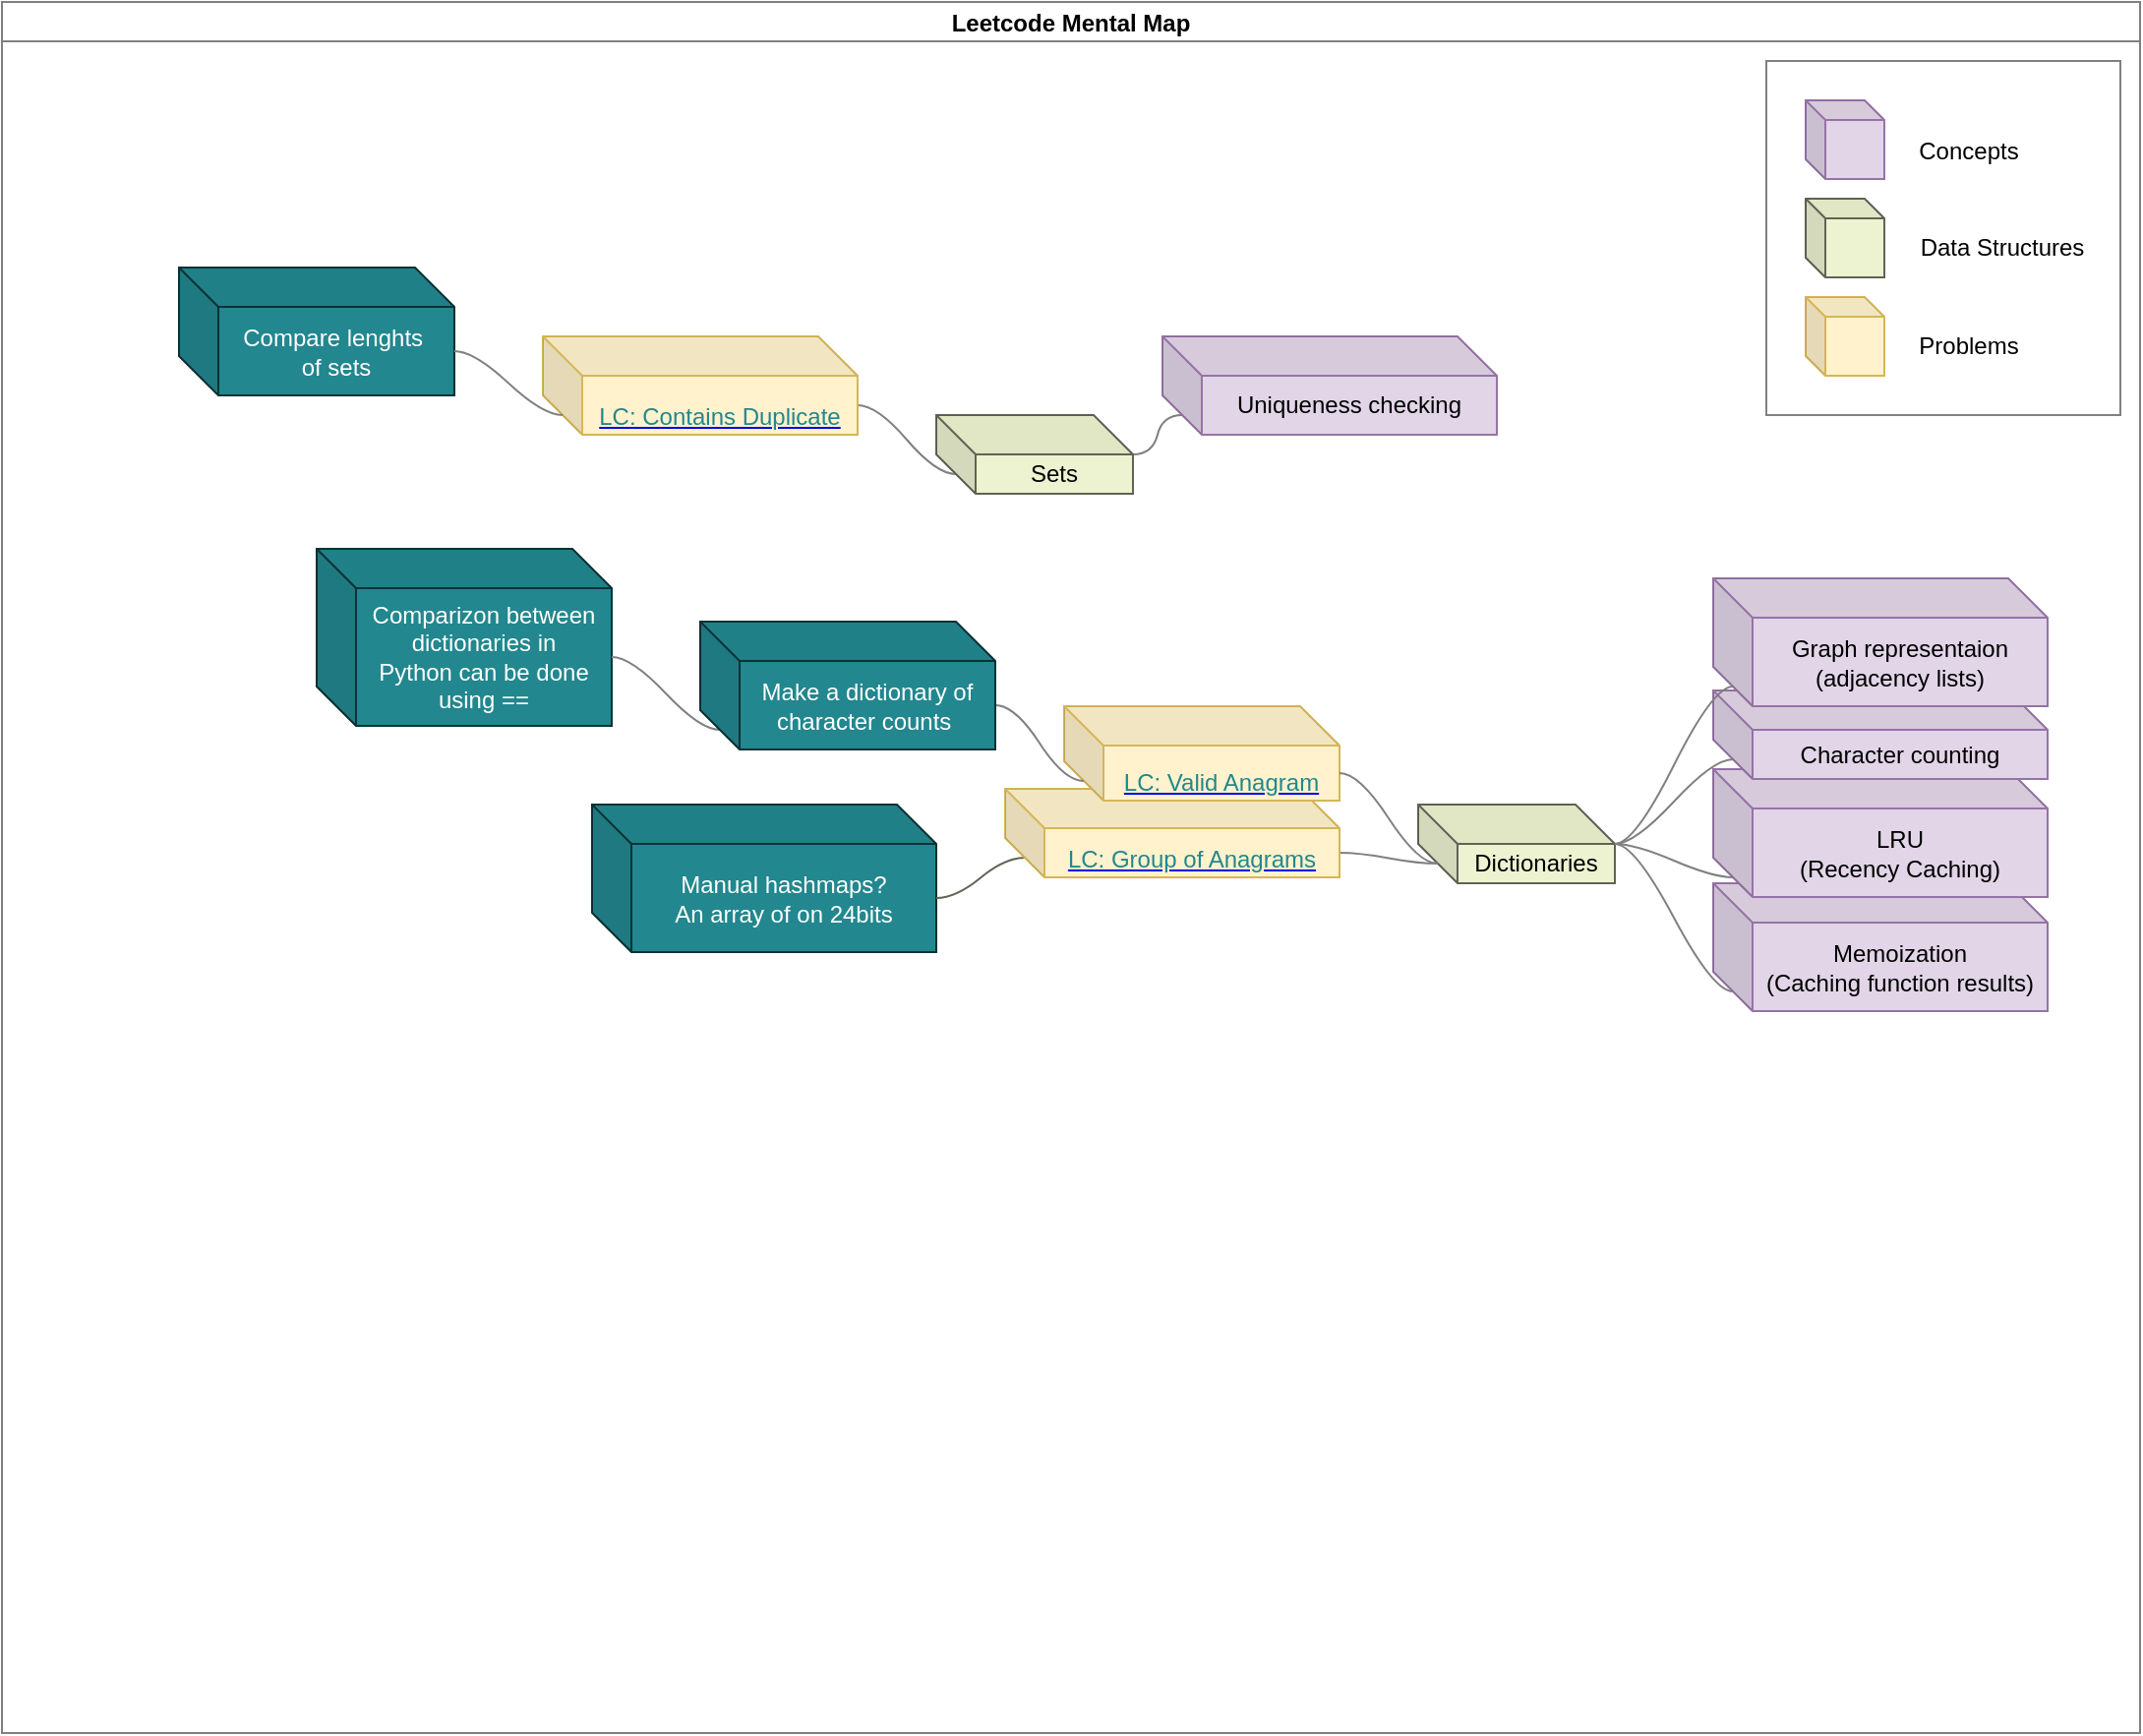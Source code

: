 <mxfile>
    <diagram id="Um5UQkkA05jx3OKsi89t" name="Page-1">
        <mxGraphModel dx="1561" dy="607" grid="1" gridSize="10" guides="1" tooltips="1" connect="1" arrows="1" fold="1" page="1" pageScale="1" pageWidth="850" pageHeight="1100" math="0" shadow="0">
            <root>
                <mxCell id="0"/>
                <mxCell id="1" parent="0"/>
                <mxCell id="92" value="Leetcode Mental Map" style="swimlane;startSize=20;horizontal=1;containerType=tree;strokeColor=#808080;fillColor=none;" vertex="1" parent="1">
                    <mxGeometry x="473" y="120" width="1087" height="880" as="geometry">
                        <mxRectangle x="840" y="40" width="90" height="30" as="alternateBounds"/>
                    </mxGeometry>
                </mxCell>
                <mxCell id="167" style="edgeStyle=entityRelationEdgeStyle;html=1;startArrow=none;endArrow=none;segment=10;curved=1;sourcePerimeterSpacing=0;targetPerimeterSpacing=0;exitX=1;exitY=0.5;exitDx=0;exitDy=0;entryX=0;entryY=0;entryDx=10;entryDy=55;strokeColor=#808080;entryPerimeter=0;" edge="1" parent="92" source="97" target="166">
                    <mxGeometry relative="1" as="geometry"/>
                </mxCell>
                <mxCell id="170" style="edgeStyle=entityRelationEdgeStyle;html=1;startArrow=none;endArrow=none;segment=10;curved=1;sourcePerimeterSpacing=0;targetPerimeterSpacing=0;exitX=0;exitY=0;exitDx=10;exitDy=30;entryX=0;entryY=0;entryDx=170;entryDy=32.5;strokeColor=#808080;exitPerimeter=0;entryPerimeter=0;" edge="1" parent="92" source="97" target="107">
                    <mxGeometry relative="1" as="geometry"/>
                </mxCell>
                <mxCell id="97" value="Dictionaries" style="whiteSpace=wrap;html=1;align=center;treeFolding=1;treeMoving=1;newEdgeStyle={&quot;edgeStyle&quot;:&quot;entityRelationEdgeStyle&quot;,&quot;startArrow&quot;:&quot;none&quot;,&quot;endArrow&quot;:&quot;none&quot;,&quot;segment&quot;:10,&quot;curved&quot;:1,&quot;sourcePerimeterSpacing&quot;:0,&quot;targetPerimeterSpacing&quot;:0};fillColor=#EDF2D0;strokeColor=#616355;shape=cube;boundedLbl=1;backgroundOutline=1;darkOpacity=0.05;darkOpacity2=0.1;" vertex="1" parent="92">
                    <mxGeometry x="720" y="408" width="100" height="40" as="geometry"/>
                </mxCell>
                <mxCell id="157" style="edgeStyle=entityRelationEdgeStyle;html=1;startArrow=none;endArrow=none;segment=10;curved=1;sourcePerimeterSpacing=0;targetPerimeterSpacing=0;exitX=0;exitY=0;exitDx=10;exitDy=30;entryX=0;entryY=0;entryDx=160;entryDy=35;strokeColor=#808080;exitPerimeter=0;entryPerimeter=0;" edge="1" parent="92" source="73" target="156">
                    <mxGeometry relative="1" as="geometry"/>
                </mxCell>
                <mxCell id="169" style="edgeStyle=entityRelationEdgeStyle;html=1;startArrow=none;endArrow=none;segment=10;curved=1;sourcePerimeterSpacing=0;targetPerimeterSpacing=0;exitX=1;exitY=0.5;exitDx=0;exitDy=0;entryX=0;entryY=0;entryDx=10;entryDy=40;strokeColor=#808080;entryPerimeter=0;" edge="1" parent="92" source="73" target="168">
                    <mxGeometry relative="1" as="geometry"/>
                </mxCell>
                <mxCell id="73" value="Sets" style="whiteSpace=wrap;html=1;align=center;treeFolding=1;treeMoving=1;newEdgeStyle={&quot;edgeStyle&quot;:&quot;entityRelationEdgeStyle&quot;,&quot;startArrow&quot;:&quot;none&quot;,&quot;endArrow&quot;:&quot;none&quot;,&quot;segment&quot;:10,&quot;curved&quot;:1,&quot;sourcePerimeterSpacing&quot;:0,&quot;targetPerimeterSpacing&quot;:0};fillColor=#EDF2D0;strokeColor=#616355;shape=cube;boundedLbl=1;backgroundOutline=1;darkOpacity=0.05;darkOpacity2=0.1;" vertex="1" parent="92">
                    <mxGeometry x="475" y="210" width="100" height="40" as="geometry"/>
                </mxCell>
                <mxCell id="118" value="&lt;font style=&quot;color: rgb(255, 255, 255);&quot;&gt;Manual hashmaps? &lt;br&gt;An array of on 24bits&lt;/font&gt;" style="whiteSpace=wrap;html=1;align=center;treeFolding=1;treeMoving=1;newEdgeStyle={&quot;edgeStyle&quot;:&quot;entityRelationEdgeStyle&quot;,&quot;startArrow&quot;:&quot;none&quot;,&quot;endArrow&quot;:&quot;none&quot;,&quot;segment&quot;:10,&quot;curved&quot;:1,&quot;sourcePerimeterSpacing&quot;:0,&quot;targetPerimeterSpacing&quot;:0};fillColor=#22878E;strokeColor=#0B3236;shape=cube;fixedSize=1;boundedLbl=1;backgroundOutline=1;darkOpacity=0.05;darkOpacity2=0.1;" vertex="1" parent="92">
                    <mxGeometry x="300" y="408" width="175" height="75" as="geometry"/>
                </mxCell>
                <mxCell id="171" style="edgeStyle=entityRelationEdgeStyle;html=1;startArrow=none;endArrow=none;segment=10;curved=1;sourcePerimeterSpacing=0;targetPerimeterSpacing=0;exitX=0;exitY=0;exitDx=10;exitDy=35;entryX=0;entryY=0;entryDx=175;entryDy=47.5;strokeColor=#616355;exitPerimeter=0;entryPerimeter=0;" edge="1" parent="92" source="107" target="118">
                    <mxGeometry relative="1" as="geometry"/>
                </mxCell>
                <mxCell id="107" value="&lt;a href=&quot;https://leetcode.com/problems/group-anagrams/description/&quot;&gt;&lt;font style=&quot;color: rgb(34, 135, 142);&quot;&gt;LC: Group of Anagrams&lt;/font&gt;&lt;/a&gt;" style="whiteSpace=wrap;html=1;shape=cube;top=0;left=0;bottom=1;right=0;fillColor=#fff2cc;align=center;verticalAlign=bottom;routingCenterY=0.5;snapToPoint=1;autosize=1;treeFolding=1;treeMoving=1;newEdgeStyle={&quot;edgeStyle&quot;:&quot;entityRelationEdgeStyle&quot;,&quot;startArrow&quot;:&quot;none&quot;,&quot;endArrow&quot;:&quot;none&quot;,&quot;segment&quot;:10,&quot;curved&quot;:1,&quot;sourcePerimeterSpacing&quot;:0,&quot;targetPerimeterSpacing&quot;:0};strokeColor=#d6b656;boundedLbl=1;backgroundOutline=1;darkOpacity=0.05;darkOpacity2=0.1;" vertex="1" parent="92">
                    <mxGeometry x="510" y="400" width="170" height="45" as="geometry"/>
                </mxCell>
                <mxCell id="156" value="&lt;a href=&quot;https://leetcode.com/problems/contains-duplicate/description/&quot;&gt;&lt;font style=&quot;color: rgb(34, 135, 142);&quot;&gt;LC: Contains Duplicate&lt;/font&gt;&lt;/a&gt;" style="whiteSpace=wrap;html=1;shape=cube;top=0;left=0;bottom=1;right=0;fillColor=#fff2cc;align=center;verticalAlign=bottom;routingCenterY=0.5;snapToPoint=1;autosize=1;treeFolding=1;treeMoving=1;newEdgeStyle={&quot;edgeStyle&quot;:&quot;entityRelationEdgeStyle&quot;,&quot;startArrow&quot;:&quot;none&quot;,&quot;endArrow&quot;:&quot;none&quot;,&quot;segment&quot;:10,&quot;curved&quot;:1,&quot;sourcePerimeterSpacing&quot;:0,&quot;targetPerimeterSpacing&quot;:0};strokeColor=#d6b656;boundedLbl=1;backgroundOutline=1;darkOpacity=0.05;darkOpacity2=0.1;" vertex="1" parent="92">
                    <mxGeometry x="275" y="170" width="160" height="50" as="geometry"/>
                </mxCell>
                <mxCell id="76" value="&lt;font style=&quot;color: rgb(255, 255, 255);&quot;&gt;Compare lenghts&amp;nbsp;&lt;/font&gt;&lt;div&gt;&lt;font style=&quot;color: rgb(255, 255, 255);&quot;&gt;of sets&lt;/font&gt;&lt;/div&gt;" style="whiteSpace=wrap;html=1;rounded=1;arcSize=50;align=center;verticalAlign=middle;strokeWidth=1;autosize=1;spacing=4;treeFolding=1;treeMoving=1;newEdgeStyle={&quot;edgeStyle&quot;:&quot;entityRelationEdgeStyle&quot;,&quot;startArrow&quot;:&quot;none&quot;,&quot;endArrow&quot;:&quot;none&quot;,&quot;segment&quot;:10,&quot;curved&quot;:1,&quot;sourcePerimeterSpacing&quot;:0,&quot;targetPerimeterSpacing&quot;:0};fillColor=#22878E;strokeColor=#0B3236;shape=cube;fixedSize=1;boundedLbl=1;backgroundOutline=1;darkOpacity=0.05;darkOpacity2=0.1;" vertex="1" collapsed="1" parent="92">
                    <mxGeometry x="90" y="135" width="140" height="65" as="geometry"/>
                </mxCell>
                <mxCell id="71" value="" style="edgeStyle=entityRelationEdgeStyle;startArrow=none;endArrow=none;segment=10;curved=1;sourcePerimeterSpacing=0;targetPerimeterSpacing=0;exitX=0;exitY=0;exitDx=10;exitDy=40;entryX=0;entryY=0;entryDx=140;entryDy=42.5;entryPerimeter=0;strokeColor=#808080;exitPerimeter=0;" edge="1" parent="92" source="156" target="76">
                    <mxGeometry relative="1" as="geometry">
                        <Array as="points">
                            <mxPoint x="300" y="220"/>
                        </Array>
                    </mxGeometry>
                </mxCell>
                <mxCell id="140" value="&lt;font style=&quot;color: rgb(255, 255, 255);&quot;&gt;Comparizon between &lt;br&gt;dictionaries in &lt;br&gt;Python can be done &lt;br&gt;using ==&lt;/font&gt;" style="whiteSpace=wrap;html=1;shape=cube;top=0;left=0;bottom=1;right=0;fillColor=#22878E;align=center;verticalAlign=middle;routingCenterY=0.5;snapToPoint=1;autosize=1;treeFolding=1;treeMoving=1;newEdgeStyle={&quot;edgeStyle&quot;:&quot;entityRelationEdgeStyle&quot;,&quot;startArrow&quot;:&quot;none&quot;,&quot;endArrow&quot;:&quot;none&quot;,&quot;segment&quot;:10,&quot;curved&quot;:1,&quot;sourcePerimeterSpacing&quot;:0,&quot;targetPerimeterSpacing&quot;:0};strokeColor=#0B3236;rounded=1;backgroundOutline=1;darkOpacity=0.05;fixedSize=1;boundedLbl=1;darkOpacity2=0.1;" vertex="1" parent="92">
                    <mxGeometry x="160" y="278" width="150" height="90" as="geometry"/>
                </mxCell>
                <mxCell id="101" value="&lt;a href=&quot;https://leetcode.com/problems/valid-anagram/description/&quot;&gt;&lt;font style=&quot;color: rgb(34, 135, 142);&quot;&gt;LC: Valid Anagram&lt;/font&gt;&lt;/a&gt;" style="whiteSpace=wrap;html=1;shape=cube;top=0;left=0;bottom=1;right=0;fillColor=#fff2cc;align=center;verticalAlign=bottom;routingCenterY=0.5;snapToPoint=1;autosize=1;treeFolding=1;treeMoving=1;newEdgeStyle={&quot;edgeStyle&quot;:&quot;entityRelationEdgeStyle&quot;,&quot;startArrow&quot;:&quot;none&quot;,&quot;endArrow&quot;:&quot;none&quot;,&quot;segment&quot;:10,&quot;curved&quot;:1,&quot;sourcePerimeterSpacing&quot;:0,&quot;targetPerimeterSpacing&quot;:0};strokeColor=#d6b656;boundedLbl=1;backgroundOutline=1;darkOpacity=0.05;darkOpacity2=0.1;" vertex="1" parent="92">
                    <mxGeometry x="540" y="358" width="140" height="48" as="geometry"/>
                </mxCell>
                <mxCell id="96" value="" style="edgeStyle=entityRelationEdgeStyle;startArrow=none;endArrow=none;segment=10;curved=1;sourcePerimeterSpacing=0;targetPerimeterSpacing=0;strokeColor=#808080;entryX=0;entryY=0;entryDx=140;entryDy=34;entryPerimeter=0;exitX=0;exitY=0;exitDx=10;exitDy=30;exitPerimeter=0;" edge="1" parent="92" source="97" target="101">
                    <mxGeometry relative="1" as="geometry"/>
                </mxCell>
                <mxCell id="161" style="edgeStyle=entityRelationEdgeStyle;html=1;startArrow=none;endArrow=none;segment=10;curved=1;sourcePerimeterSpacing=0;targetPerimeterSpacing=0;exitX=1;exitY=0.5;exitDx=0;exitDy=0;entryX=0;entryY=0;entryDx=10;entryDy=35;strokeColor=#808080;entryPerimeter=0;" edge="1" parent="92" source="97" target="160">
                    <mxGeometry relative="1" as="geometry">
                        <Array as="points">
                            <mxPoint x="880" y="430"/>
                        </Array>
                    </mxGeometry>
                </mxCell>
                <mxCell id="163" style="edgeStyle=entityRelationEdgeStyle;html=1;startArrow=none;endArrow=none;segment=10;curved=1;sourcePerimeterSpacing=0;targetPerimeterSpacing=0;exitX=1;exitY=0.5;exitDx=0;exitDy=0;entryX=0;entryY=0;entryDx=10;entryDy=55;strokeColor=#808080;entryPerimeter=0;" edge="1" parent="92" source="97" target="162">
                    <mxGeometry relative="1" as="geometry">
                        <Array as="points">
                            <mxPoint x="870" y="468"/>
                        </Array>
                    </mxGeometry>
                </mxCell>
                <mxCell id="166" value="Memoization &lt;br&gt;(Caching function results)" style="shape=cube;whiteSpace=wrap;html=1;fillColor=#e1d5e7;strokeColor=#9673a6;fixedSize=1;boundedLbl=1;backgroundOutline=1;darkOpacity=0.05;darkOpacity2=0.1;treeFolding=1;" vertex="1" parent="92">
                    <mxGeometry x="870" y="448" width="170" height="65" as="geometry"/>
                </mxCell>
                <mxCell id="139" value="" style="edgeStyle=entityRelationEdgeStyle;html=1;startArrow=none;endArrow=none;segment=10;curved=1;sourcePerimeterSpacing=0;targetPerimeterSpacing=0;entryX=0;entryY=0;entryDx=150;entryDy=42.5;entryPerimeter=0;exitX=0;exitY=0;exitDx=10;exitDy=38;strokeColor=#808080;exitPerimeter=0;" edge="1" parent="92" source="101" target="138">
                    <mxGeometry relative="1" as="geometry"/>
                </mxCell>
                <mxCell id="141" value="" style="edgeStyle=entityRelationEdgeStyle;html=1;startArrow=none;endArrow=none;segment=10;curved=1;sourcePerimeterSpacing=0;targetPerimeterSpacing=0;entryX=0;entryY=0;entryDx=150;entryDy=55;exitX=0;exitY=0;exitDx=10;exitDy=55;exitPerimeter=0;strokeColor=#808080;entryPerimeter=0;" edge="1" parent="92" source="138" target="140">
                    <mxGeometry relative="1" as="geometry"/>
                </mxCell>
                <mxCell id="138" value="&lt;font style=&quot;color: rgb(255, 255, 255);&quot;&gt;Make a dictionary of &lt;br&gt;character counts&amp;nbsp;&lt;/font&gt;" style="whiteSpace=wrap;html=1;shape=cube;top=0;left=0;bottom=1;right=0;fillColor=#22878E;align=center;verticalAlign=middle;routingCenterY=0.5;snapToPoint=1;autosize=1;treeFolding=1;treeMoving=1;newEdgeStyle={&quot;edgeStyle&quot;:&quot;entityRelationEdgeStyle&quot;,&quot;startArrow&quot;:&quot;none&quot;,&quot;endArrow&quot;:&quot;none&quot;,&quot;segment&quot;:10,&quot;curved&quot;:1,&quot;sourcePerimeterSpacing&quot;:0,&quot;targetPerimeterSpacing&quot;:0};strokeColor=#0B3236;rounded=1;backgroundOutline=1;darkOpacity=0.05;fixedSize=1;boundedLbl=1;darkOpacity2=0.1;" vertex="1" parent="92">
                    <mxGeometry x="355" y="315" width="150" height="65" as="geometry"/>
                </mxCell>
                <mxCell id="168" value="Uniqueness checking" style="shape=cube;whiteSpace=wrap;html=1;fillColor=#e1d5e7;strokeColor=#9673a6;fixedSize=1;boundedLbl=1;backgroundOutline=1;darkOpacity=0.05;darkOpacity2=0.1;treeFolding=1;" vertex="1" parent="92">
                    <mxGeometry x="590" y="170" width="170" height="50" as="geometry"/>
                </mxCell>
                <mxCell id="162" value="LRU &lt;br&gt;(Recency Caching)" style="shape=cube;whiteSpace=wrap;html=1;fillColor=#e1d5e7;strokeColor=#9673a6;fixedSize=1;boundedLbl=1;backgroundOutline=1;darkOpacity=0.05;darkOpacity2=0.1;treeFolding=1;" vertex="1" parent="92">
                    <mxGeometry x="870" y="390" width="170" height="65" as="geometry"/>
                </mxCell>
                <object label="Character counting" tags="CharacterCountingTopic" id="160">
                    <mxCell style="shape=cube;whiteSpace=wrap;html=1;fillColor=#e1d5e7;strokeColor=#9673a6;fixedSize=1;boundedLbl=1;backgroundOutline=1;darkOpacity=0.05;darkOpacity2=0.1;treeFolding=1;" vertex="1" parent="92">
                        <mxGeometry x="870" y="350" width="170" height="45" as="geometry"/>
                    </mxCell>
                </object>
                <mxCell id="164" value="Graph representaion&lt;br&gt;(adjacency lists)" style="shape=cube;whiteSpace=wrap;html=1;fillColor=#e1d5e7;strokeColor=#9673a6;fixedSize=1;boundedLbl=1;backgroundOutline=1;darkOpacity=0.05;darkOpacity2=0.1;treeFolding=1;" vertex="1" parent="92">
                    <mxGeometry x="870" y="293" width="170" height="65" as="geometry"/>
                </mxCell>
                <mxCell id="175" value="" style="shape=cube;whiteSpace=wrap;html=1;fillColor=#e1d5e7;strokeColor=#9673a6;fixedSize=1;boundedLbl=1;backgroundOutline=1;darkOpacity=0.05;darkOpacity2=0.1;size=10;treeFolding=1;" vertex="1" parent="92">
                    <mxGeometry x="917" y="50" width="40" height="40" as="geometry"/>
                </mxCell>
                <mxCell id="165" style="edgeStyle=entityRelationEdgeStyle;html=1;startArrow=none;endArrow=none;segment=10;curved=1;sourcePerimeterSpacing=0;targetPerimeterSpacing=0;exitX=1;exitY=0.5;exitDx=0;exitDy=0;entryX=0;entryY=0;entryDx=10;entryDy=55;strokeColor=#808080;entryPerimeter=0;" edge="1" parent="92" source="97" target="164">
                    <mxGeometry relative="1" as="geometry"/>
                </mxCell>
                <mxCell id="178" value="" style="whiteSpace=wrap;html=1;align=center;treeFolding=1;treeMoving=1;newEdgeStyle={&quot;edgeStyle&quot;:&quot;entityRelationEdgeStyle&quot;,&quot;startArrow&quot;:&quot;none&quot;,&quot;endArrow&quot;:&quot;none&quot;,&quot;segment&quot;:10,&quot;curved&quot;:1,&quot;sourcePerimeterSpacing&quot;:0,&quot;targetPerimeterSpacing&quot;:0};fillColor=#EDF2D0;strokeColor=#616355;shape=cube;boundedLbl=1;backgroundOutline=1;darkOpacity=0.05;darkOpacity2=0.1;size=10;" vertex="1" parent="92">
                    <mxGeometry x="917" y="100" width="40" height="40" as="geometry"/>
                </mxCell>
                <mxCell id="179" value="" style="whiteSpace=wrap;html=1;shape=cube;top=0;left=0;bottom=1;right=0;fillColor=#fff2cc;align=center;verticalAlign=bottom;routingCenterY=0.5;snapToPoint=1;autosize=1;treeFolding=1;treeMoving=1;newEdgeStyle={&quot;edgeStyle&quot;:&quot;entityRelationEdgeStyle&quot;,&quot;startArrow&quot;:&quot;none&quot;,&quot;endArrow&quot;:&quot;none&quot;,&quot;segment&quot;:10,&quot;curved&quot;:1,&quot;sourcePerimeterSpacing&quot;:0,&quot;targetPerimeterSpacing&quot;:0};strokeColor=#d6b656;boundedLbl=1;backgroundOutline=1;darkOpacity=0.05;darkOpacity2=0.1;size=10;" vertex="1" parent="92">
                    <mxGeometry x="917" y="150" width="40" height="40" as="geometry"/>
                </mxCell>
                <mxCell id="180" value="Concepts" style="text;strokeColor=none;align=center;fillColor=none;html=1;verticalAlign=middle;whiteSpace=wrap;rounded=0;" vertex="1" parent="92">
                    <mxGeometry x="970" y="61" width="60" height="30" as="geometry"/>
                </mxCell>
                <mxCell id="181" value="Data Structures" style="text;strokeColor=none;align=center;fillColor=none;html=1;verticalAlign=middle;whiteSpace=wrap;rounded=0;" vertex="1" parent="92">
                    <mxGeometry x="967" y="110" width="100" height="30" as="geometry"/>
                </mxCell>
                <mxCell id="182" value="Problems" style="text;strokeColor=none;align=center;fillColor=none;html=1;verticalAlign=middle;whiteSpace=wrap;rounded=0;" vertex="1" parent="92">
                    <mxGeometry x="975" y="160" width="50" height="30" as="geometry"/>
                </mxCell>
                <mxCell id="184" value="" style="whiteSpace=wrap;html=1;aspect=fixed;fillColor=none;strokeColor=#808080;" vertex="1" parent="92">
                    <mxGeometry x="897" y="30" width="180" height="180" as="geometry"/>
                </mxCell>
            </root>
        </mxGraphModel>
    </diagram>
</mxfile>
